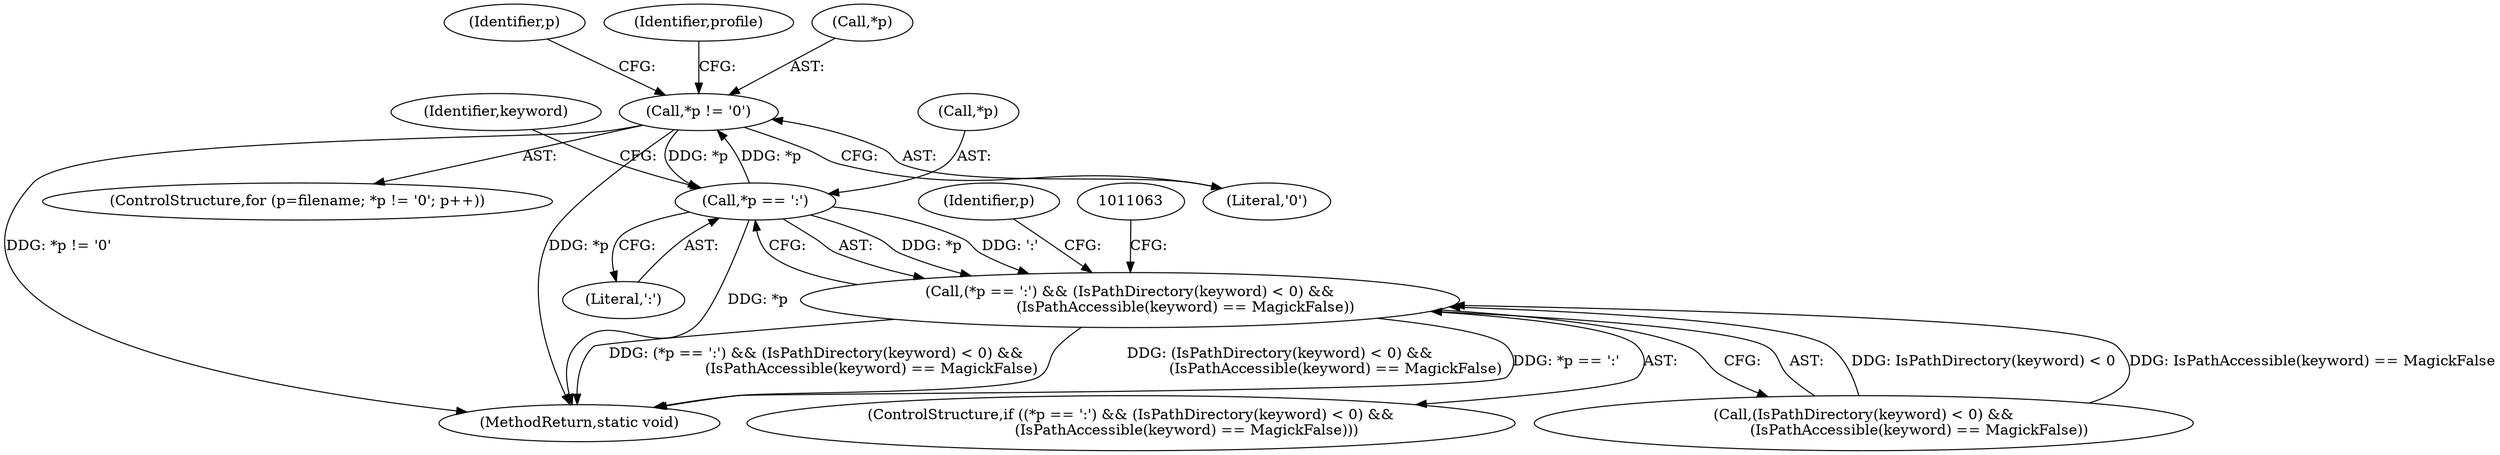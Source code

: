 digraph "0_ImageMagick_56d6e20de489113617cbbddaf41e92600a34db22@pointer" {
"1011039" [label="(Call,*p != '\0')"];
"1011047" [label="(Call,*p == ':')"];
"1011039" [label="(Call,*p != '\0')"];
"1011046" [label="(Call,(*p == ':') && (IsPathDirectory(keyword) < 0) &&\n                        (IsPathAccessible(keyword) == MagickFalse))"];
"1011045" [label="(ControlStructure,if ((*p == ':') && (IsPathDirectory(keyword) < 0) &&\n                        (IsPathAccessible(keyword) == MagickFalse)))"];
"1011049" [label="(Identifier,p)"];
"1011092" [label="(Identifier,profile)"];
"1019610" [label="(MethodReturn,static void)"];
"1011051" [label="(Call,(IsPathDirectory(keyword) < 0) &&\n                        (IsPathAccessible(keyword) == MagickFalse))"];
"1011044" [label="(Identifier,p)"];
"1011042" [label="(Literal,'\0')"];
"1011046" [label="(Call,(*p == ':') && (IsPathDirectory(keyword) < 0) &&\n                        (IsPathAccessible(keyword) == MagickFalse))"];
"1011047" [label="(Call,*p == ':')"];
"1011050" [label="(Literal,':')"];
"1011039" [label="(Call,*p != '\0')"];
"1011054" [label="(Identifier,keyword)"];
"1011048" [label="(Call,*p)"];
"1011040" [label="(Call,*p)"];
"1011035" [label="(ControlStructure,for (p=filename; *p != '\0'; p++))"];
"1011039" -> "1011035"  [label="AST: "];
"1011039" -> "1011042"  [label="CFG: "];
"1011040" -> "1011039"  [label="AST: "];
"1011042" -> "1011039"  [label="AST: "];
"1011049" -> "1011039"  [label="CFG: "];
"1011092" -> "1011039"  [label="CFG: "];
"1011039" -> "1019610"  [label="DDG: *p != '\0'"];
"1011039" -> "1019610"  [label="DDG: *p"];
"1011047" -> "1011039"  [label="DDG: *p"];
"1011039" -> "1011047"  [label="DDG: *p"];
"1011047" -> "1011046"  [label="AST: "];
"1011047" -> "1011050"  [label="CFG: "];
"1011048" -> "1011047"  [label="AST: "];
"1011050" -> "1011047"  [label="AST: "];
"1011054" -> "1011047"  [label="CFG: "];
"1011046" -> "1011047"  [label="CFG: "];
"1011047" -> "1019610"  [label="DDG: *p"];
"1011047" -> "1011046"  [label="DDG: *p"];
"1011047" -> "1011046"  [label="DDG: ':'"];
"1011046" -> "1011045"  [label="AST: "];
"1011046" -> "1011051"  [label="CFG: "];
"1011051" -> "1011046"  [label="AST: "];
"1011063" -> "1011046"  [label="CFG: "];
"1011044" -> "1011046"  [label="CFG: "];
"1011046" -> "1019610"  [label="DDG: *p == ':'"];
"1011046" -> "1019610"  [label="DDG: (*p == ':') && (IsPathDirectory(keyword) < 0) &&\n                        (IsPathAccessible(keyword) == MagickFalse)"];
"1011046" -> "1019610"  [label="DDG: (IsPathDirectory(keyword) < 0) &&\n                        (IsPathAccessible(keyword) == MagickFalse)"];
"1011051" -> "1011046"  [label="DDG: IsPathDirectory(keyword) < 0"];
"1011051" -> "1011046"  [label="DDG: IsPathAccessible(keyword) == MagickFalse"];
}
